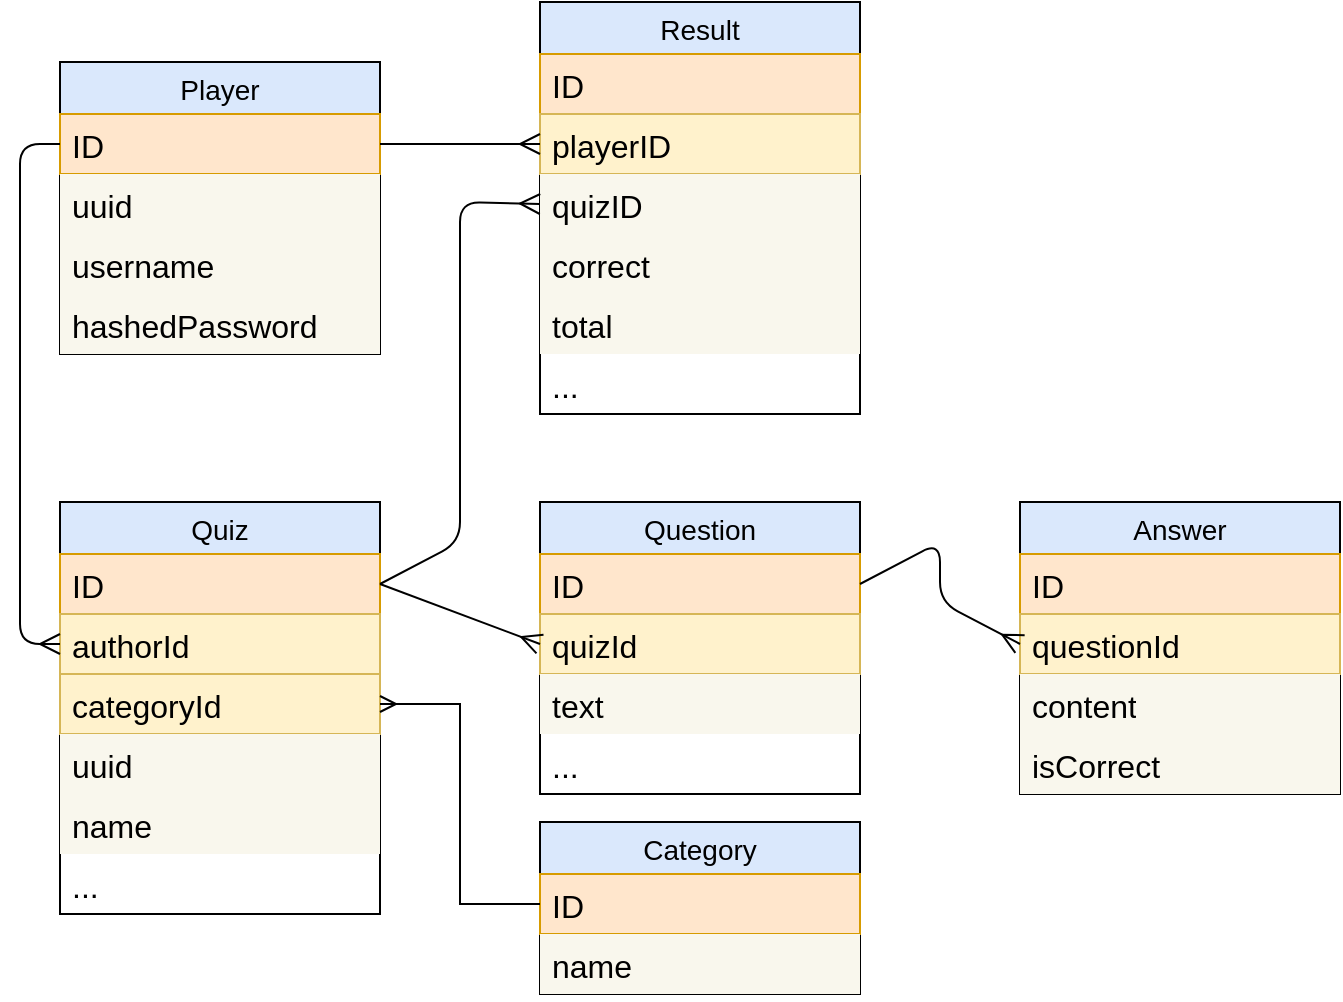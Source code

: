 <mxfile version="21.3.7" type="device">
  <diagram id="R2lEEEUBdFMjLlhIrx00" name="Page-1">
    <mxGraphModel dx="1033" dy="534" grid="1" gridSize="10" guides="1" tooltips="1" connect="1" arrows="1" fold="1" page="1" pageScale="1" pageWidth="850" pageHeight="1100" math="0" shadow="0" extFonts="Permanent Marker^https://fonts.googleapis.com/css?family=Permanent+Marker">
      <root>
        <mxCell id="0" />
        <mxCell id="1" parent="0" />
        <mxCell id="eranEuQTy4CGaoeJS-u7-1" value="Player" style="swimlane;fontStyle=0;childLayout=stackLayout;horizontal=1;startSize=26;horizontalStack=0;resizeParent=1;resizeParentMax=0;resizeLast=0;collapsible=1;marginBottom=0;align=center;fontSize=14;fillColor=#dae8fc;strokeColor=#000000;shadow=0;" parent="1" vertex="1">
          <mxGeometry x="60" y="70" width="160" height="146" as="geometry" />
        </mxCell>
        <mxCell id="eranEuQTy4CGaoeJS-u7-2" value="ID" style="text;strokeColor=#d79b00;fillColor=#ffe6cc;spacingLeft=4;spacingRight=4;overflow=hidden;rotatable=0;points=[[0,0.5],[1,0.5]];portConstraint=eastwest;fontSize=16;whiteSpace=wrap;html=1;" parent="eranEuQTy4CGaoeJS-u7-1" vertex="1">
          <mxGeometry y="26" width="160" height="30" as="geometry" />
        </mxCell>
        <mxCell id="eranEuQTy4CGaoeJS-u7-6" value="uuid" style="text;spacingLeft=4;spacingRight=4;overflow=hidden;rotatable=0;points=[[0,0.5],[1,0.5]];portConstraint=eastwest;fontSize=16;whiteSpace=wrap;html=1;rounded=0;shadow=0;glass=0;fillColor=#f9f7ed;strokeColor=none;" parent="eranEuQTy4CGaoeJS-u7-1" vertex="1">
          <mxGeometry y="56" width="160" height="30" as="geometry" />
        </mxCell>
        <mxCell id="eranEuQTy4CGaoeJS-u7-3" value="username" style="text;spacingLeft=4;spacingRight=4;overflow=hidden;rotatable=0;points=[[0,0.5],[1,0.5]];portConstraint=eastwest;fontSize=16;whiteSpace=wrap;html=1;fillColor=#f9f7ed;strokeColor=none;" parent="eranEuQTy4CGaoeJS-u7-1" vertex="1">
          <mxGeometry y="86" width="160" height="30" as="geometry" />
        </mxCell>
        <mxCell id="eranEuQTy4CGaoeJS-u7-4" value="hashedPassword" style="text;spacingLeft=4;spacingRight=4;overflow=hidden;rotatable=0;points=[[0,0.5],[1,0.5]];portConstraint=eastwest;fontSize=16;whiteSpace=wrap;html=1;fillColor=#f9f7ed;strokeColor=none;" parent="eranEuQTy4CGaoeJS-u7-1" vertex="1">
          <mxGeometry y="116" width="160" height="30" as="geometry" />
        </mxCell>
        <mxCell id="eranEuQTy4CGaoeJS-u7-7" value="Quiz" style="swimlane;fontStyle=0;childLayout=stackLayout;horizontal=1;startSize=26;horizontalStack=0;resizeParent=1;resizeParentMax=0;resizeLast=0;collapsible=1;marginBottom=0;align=center;fontSize=14;fillColor=#dae8fc;strokeColor=#000000;" parent="1" vertex="1">
          <mxGeometry x="60" y="290" width="160" height="206" as="geometry" />
        </mxCell>
        <mxCell id="eranEuQTy4CGaoeJS-u7-8" value="ID" style="text;strokeColor=#d79b00;fillColor=#ffe6cc;spacingLeft=4;spacingRight=4;overflow=hidden;rotatable=0;points=[[0,0.5],[1,0.5]];portConstraint=eastwest;fontSize=16;whiteSpace=wrap;html=1;" parent="eranEuQTy4CGaoeJS-u7-7" vertex="1">
          <mxGeometry y="26" width="160" height="30" as="geometry" />
        </mxCell>
        <mxCell id="eranEuQTy4CGaoeJS-u7-21" value="authorId" style="text;spacingLeft=4;spacingRight=4;overflow=hidden;rotatable=0;points=[[0,0.5],[1,0.5]];portConstraint=eastwest;fontSize=16;whiteSpace=wrap;html=1;rounded=0;fillColor=#fff2cc;strokeColor=#d6b656;" parent="eranEuQTy4CGaoeJS-u7-7" vertex="1">
          <mxGeometry y="56" width="160" height="30" as="geometry" />
        </mxCell>
        <mxCell id="Me9G8hySR9BT19pzTmB6-9" value="categoryId" style="text;spacingLeft=4;spacingRight=4;overflow=hidden;rotatable=0;points=[[0,0.5],[1,0.5]];portConstraint=eastwest;fontSize=16;whiteSpace=wrap;html=1;rounded=0;fillColor=#fff2cc;strokeColor=#d6b656;" vertex="1" parent="eranEuQTy4CGaoeJS-u7-7">
          <mxGeometry y="86" width="160" height="30" as="geometry" />
        </mxCell>
        <mxCell id="eranEuQTy4CGaoeJS-u7-9" value="uuid" style="text;spacingLeft=4;spacingRight=4;overflow=hidden;rotatable=0;points=[[0,0.5],[1,0.5]];portConstraint=eastwest;fontSize=16;whiteSpace=wrap;html=1;shadow=0;fillColor=#f9f7ed;strokeColor=none;" parent="eranEuQTy4CGaoeJS-u7-7" vertex="1">
          <mxGeometry y="116" width="160" height="30" as="geometry" />
        </mxCell>
        <mxCell id="eranEuQTy4CGaoeJS-u7-10" value="name" style="text;spacingLeft=4;spacingRight=4;overflow=hidden;rotatable=0;points=[[0,0.5],[1,0.5]];portConstraint=eastwest;fontSize=16;whiteSpace=wrap;html=1;fillColor=#f9f7ed;strokeColor=none;" parent="eranEuQTy4CGaoeJS-u7-7" vertex="1">
          <mxGeometry y="146" width="160" height="30" as="geometry" />
        </mxCell>
        <mxCell id="eranEuQTy4CGaoeJS-u7-11" value="&lt;div&gt;...&lt;/div&gt;&lt;div&gt;&lt;br&gt;&lt;/div&gt;" style="text;strokeColor=none;fillColor=none;spacingLeft=4;spacingRight=4;overflow=hidden;rotatable=0;points=[[0,0.5],[1,0.5]];portConstraint=eastwest;fontSize=16;whiteSpace=wrap;html=1;" parent="eranEuQTy4CGaoeJS-u7-7" vertex="1">
          <mxGeometry y="176" width="160" height="30" as="geometry" />
        </mxCell>
        <mxCell id="eranEuQTy4CGaoeJS-u7-19" style="edgeStyle=orthogonalEdgeStyle;rounded=1;orthogonalLoop=1;jettySize=auto;html=1;entryX=0;entryY=0.5;entryDx=0;entryDy=0;fontSize=12;startSize=8;endSize=8;exitX=0;exitY=0.5;exitDx=0;exitDy=0;startArrow=ERmany;startFill=0;endArrow=none;endFill=0;" parent="1" source="eranEuQTy4CGaoeJS-u7-21" target="eranEuQTy4CGaoeJS-u7-2" edge="1">
          <mxGeometry relative="1" as="geometry" />
        </mxCell>
        <mxCell id="eranEuQTy4CGaoeJS-u7-22" value="Question" style="swimlane;fontStyle=0;childLayout=stackLayout;horizontal=1;startSize=26;horizontalStack=0;resizeParent=1;resizeParentMax=0;resizeLast=0;collapsible=1;marginBottom=0;align=center;fontSize=14;fillColor=#dae8fc;strokeColor=#000000;" parent="1" vertex="1">
          <mxGeometry x="300" y="290" width="160" height="146" as="geometry" />
        </mxCell>
        <mxCell id="eranEuQTy4CGaoeJS-u7-23" value="ID" style="text;strokeColor=#d79b00;fillColor=#ffe6cc;spacingLeft=4;spacingRight=4;overflow=hidden;rotatable=0;points=[[0,0.5],[1,0.5]];portConstraint=eastwest;fontSize=16;whiteSpace=wrap;html=1;" parent="eranEuQTy4CGaoeJS-u7-22" vertex="1">
          <mxGeometry y="26" width="160" height="30" as="geometry" />
        </mxCell>
        <mxCell id="eranEuQTy4CGaoeJS-u7-25" value="quizId" style="text;strokeColor=#d6b656;fillColor=#fff2cc;spacingLeft=4;spacingRight=4;overflow=hidden;rotatable=0;points=[[0,0.5],[1,0.5]];portConstraint=eastwest;fontSize=16;whiteSpace=wrap;html=1;" parent="eranEuQTy4CGaoeJS-u7-22" vertex="1">
          <mxGeometry y="56" width="160" height="30" as="geometry" />
        </mxCell>
        <mxCell id="eranEuQTy4CGaoeJS-u7-24" value="text" style="text;spacingLeft=4;spacingRight=4;overflow=hidden;rotatable=0;points=[[0,0.5],[1,0.5]];portConstraint=eastwest;fontSize=16;whiteSpace=wrap;html=1;fillColor=#f9f7ed;strokeColor=none;" parent="eranEuQTy4CGaoeJS-u7-22" vertex="1">
          <mxGeometry y="86" width="160" height="30" as="geometry" />
        </mxCell>
        <mxCell id="eranEuQTy4CGaoeJS-u7-28" value="&lt;div&gt;...&lt;/div&gt;&lt;div&gt;&lt;br&gt;&lt;/div&gt;" style="text;strokeColor=none;fillColor=none;spacingLeft=4;spacingRight=4;overflow=hidden;rotatable=0;points=[[0,0.5],[1,0.5]];portConstraint=eastwest;fontSize=16;whiteSpace=wrap;html=1;" parent="eranEuQTy4CGaoeJS-u7-22" vertex="1">
          <mxGeometry y="116" width="160" height="30" as="geometry" />
        </mxCell>
        <mxCell id="eranEuQTy4CGaoeJS-u7-27" style="edgeStyle=none;rounded=1;orthogonalLoop=1;jettySize=auto;html=1;exitX=0;exitY=0.5;exitDx=0;exitDy=0;entryX=1;entryY=0.5;entryDx=0;entryDy=0;fontSize=12;startSize=8;endSize=8;endArrow=none;endFill=0;startArrow=ERmany;startFill=0;" parent="1" source="eranEuQTy4CGaoeJS-u7-25" target="eranEuQTy4CGaoeJS-u7-8" edge="1">
          <mxGeometry relative="1" as="geometry">
            <Array as="points" />
          </mxGeometry>
        </mxCell>
        <mxCell id="eranEuQTy4CGaoeJS-u7-29" value="Answer" style="swimlane;fontStyle=0;childLayout=stackLayout;horizontal=1;startSize=26;horizontalStack=0;resizeParent=1;resizeParentMax=0;resizeLast=0;collapsible=1;marginBottom=0;align=center;fontSize=14;fillColor=#dae8fc;strokeColor=#000000;" parent="1" vertex="1">
          <mxGeometry x="540" y="290" width="160" height="146" as="geometry" />
        </mxCell>
        <mxCell id="eranEuQTy4CGaoeJS-u7-30" value="ID" style="text;strokeColor=#d79b00;fillColor=#ffe6cc;spacingLeft=4;spacingRight=4;overflow=hidden;rotatable=0;points=[[0,0.5],[1,0.5]];portConstraint=eastwest;fontSize=16;whiteSpace=wrap;html=1;" parent="eranEuQTy4CGaoeJS-u7-29" vertex="1">
          <mxGeometry y="26" width="160" height="30" as="geometry" />
        </mxCell>
        <mxCell id="eranEuQTy4CGaoeJS-u7-32" value="questionId" style="text;strokeColor=#d6b656;fillColor=#fff2cc;spacingLeft=4;spacingRight=4;overflow=hidden;rotatable=0;points=[[0,0.5],[1,0.5]];portConstraint=eastwest;fontSize=16;whiteSpace=wrap;html=1;" parent="eranEuQTy4CGaoeJS-u7-29" vertex="1">
          <mxGeometry y="56" width="160" height="30" as="geometry" />
        </mxCell>
        <mxCell id="eranEuQTy4CGaoeJS-u7-31" value="content" style="text;spacingLeft=4;spacingRight=4;overflow=hidden;rotatable=0;points=[[0,0.5],[1,0.5]];portConstraint=eastwest;fontSize=16;whiteSpace=wrap;html=1;fillColor=#f9f7ed;strokeColor=none;" parent="eranEuQTy4CGaoeJS-u7-29" vertex="1">
          <mxGeometry y="86" width="160" height="30" as="geometry" />
        </mxCell>
        <mxCell id="eranEuQTy4CGaoeJS-u7-33" value="isCorrect" style="text;spacingLeft=4;spacingRight=4;overflow=hidden;rotatable=0;points=[[0,0.5],[1,0.5]];portConstraint=eastwest;fontSize=16;whiteSpace=wrap;html=1;fillColor=#f9f7ed;strokeColor=none;" parent="eranEuQTy4CGaoeJS-u7-29" vertex="1">
          <mxGeometry y="116" width="160" height="30" as="geometry" />
        </mxCell>
        <mxCell id="eranEuQTy4CGaoeJS-u7-34" style="edgeStyle=none;rounded=1;orthogonalLoop=1;jettySize=auto;html=1;exitX=0;exitY=0.5;exitDx=0;exitDy=0;entryX=1;entryY=0.5;entryDx=0;entryDy=0;fontSize=12;startSize=8;endSize=8;endArrow=none;endFill=0;startArrow=ERmany;startFill=0;" parent="1" source="eranEuQTy4CGaoeJS-u7-32" target="eranEuQTy4CGaoeJS-u7-23" edge="1">
          <mxGeometry relative="1" as="geometry">
            <Array as="points">
              <mxPoint x="500" y="340" />
              <mxPoint x="500" y="310" />
            </Array>
          </mxGeometry>
        </mxCell>
        <mxCell id="ayBI1kL9DESywaRsUvPA-1" value="Result" style="swimlane;fontStyle=0;childLayout=stackLayout;horizontal=1;startSize=26;horizontalStack=0;resizeParent=1;resizeParentMax=0;resizeLast=0;collapsible=1;marginBottom=0;align=center;fontSize=14;fillColor=#dae8fc;strokeColor=#000000;shadow=0;" parent="1" vertex="1">
          <mxGeometry x="300" y="40" width="160" height="206" as="geometry" />
        </mxCell>
        <mxCell id="ayBI1kL9DESywaRsUvPA-2" value="ID" style="text;strokeColor=#d79b00;fillColor=#ffe6cc;spacingLeft=4;spacingRight=4;overflow=hidden;rotatable=0;points=[[0,0.5],[1,0.5]];portConstraint=eastwest;fontSize=16;whiteSpace=wrap;html=1;" parent="ayBI1kL9DESywaRsUvPA-1" vertex="1">
          <mxGeometry y="26" width="160" height="30" as="geometry" />
        </mxCell>
        <mxCell id="ayBI1kL9DESywaRsUvPA-3" value="playerID" style="text;spacingLeft=4;spacingRight=4;overflow=hidden;rotatable=0;points=[[0,0.5],[1,0.5]];portConstraint=eastwest;fontSize=16;whiteSpace=wrap;html=1;rounded=0;shadow=0;glass=0;fillColor=#fff2cc;strokeColor=#d6b656;" parent="ayBI1kL9DESywaRsUvPA-1" vertex="1">
          <mxGeometry y="56" width="160" height="30" as="geometry" />
        </mxCell>
        <mxCell id="ayBI1kL9DESywaRsUvPA-4" value="quizID" style="text;spacingLeft=4;spacingRight=4;overflow=hidden;rotatable=0;points=[[0,0.5],[1,0.5]];portConstraint=eastwest;fontSize=16;whiteSpace=wrap;html=1;fillColor=#f9f7ed;strokeColor=none;" parent="ayBI1kL9DESywaRsUvPA-1" vertex="1">
          <mxGeometry y="86" width="160" height="30" as="geometry" />
        </mxCell>
        <mxCell id="ayBI1kL9DESywaRsUvPA-5" value="correct" style="text;spacingLeft=4;spacingRight=4;overflow=hidden;rotatable=0;points=[[0,0.5],[1,0.5]];portConstraint=eastwest;fontSize=16;whiteSpace=wrap;html=1;fillColor=#f9f7ed;strokeColor=none;" parent="ayBI1kL9DESywaRsUvPA-1" vertex="1">
          <mxGeometry y="116" width="160" height="30" as="geometry" />
        </mxCell>
        <mxCell id="Me9G8hySR9BT19pzTmB6-8" value="total" style="text;spacingLeft=4;spacingRight=4;overflow=hidden;rotatable=0;points=[[0,0.5],[1,0.5]];portConstraint=eastwest;fontSize=16;whiteSpace=wrap;html=1;fillColor=#f9f7ed;strokeColor=none;" vertex="1" parent="ayBI1kL9DESywaRsUvPA-1">
          <mxGeometry y="146" width="160" height="30" as="geometry" />
        </mxCell>
        <mxCell id="ayBI1kL9DESywaRsUvPA-7" value="&lt;div&gt;...&lt;/div&gt;&lt;div&gt;&lt;br&gt;&lt;/div&gt;" style="text;strokeColor=none;fillColor=none;spacingLeft=4;spacingRight=4;overflow=hidden;rotatable=0;points=[[0,0.5],[1,0.5]];portConstraint=eastwest;fontSize=16;whiteSpace=wrap;html=1;" parent="ayBI1kL9DESywaRsUvPA-1" vertex="1">
          <mxGeometry y="176" width="160" height="30" as="geometry" />
        </mxCell>
        <mxCell id="ayBI1kL9DESywaRsUvPA-10" style="edgeStyle=none;rounded=1;orthogonalLoop=1;jettySize=auto;html=1;exitX=0;exitY=0.5;exitDx=0;exitDy=0;entryX=1;entryY=0.5;entryDx=0;entryDy=0;fontSize=12;startSize=8;endSize=8;endArrow=none;endFill=0;startArrow=ERmany;startFill=0;" parent="1" source="ayBI1kL9DESywaRsUvPA-3" target="eranEuQTy4CGaoeJS-u7-2" edge="1">
          <mxGeometry relative="1" as="geometry" />
        </mxCell>
        <mxCell id="ayBI1kL9DESywaRsUvPA-11" style="edgeStyle=none;rounded=1;orthogonalLoop=1;jettySize=auto;html=1;exitX=0;exitY=0.5;exitDx=0;exitDy=0;entryX=1;entryY=0.5;entryDx=0;entryDy=0;fontSize=12;startSize=8;endSize=8;endArrow=none;endFill=0;startArrow=ERmany;startFill=0;" parent="1" source="ayBI1kL9DESywaRsUvPA-4" target="eranEuQTy4CGaoeJS-u7-8" edge="1">
          <mxGeometry relative="1" as="geometry">
            <Array as="points">
              <mxPoint x="260" y="140" />
              <mxPoint x="260" y="310" />
            </Array>
          </mxGeometry>
        </mxCell>
        <mxCell id="Me9G8hySR9BT19pzTmB6-10" value="Category" style="swimlane;fontStyle=0;childLayout=stackLayout;horizontal=1;startSize=26;horizontalStack=0;resizeParent=1;resizeParentMax=0;resizeLast=0;collapsible=1;marginBottom=0;align=center;fontSize=14;fillColor=#dae8fc;strokeColor=#000000;" vertex="1" parent="1">
          <mxGeometry x="300" y="450" width="160" height="86" as="geometry" />
        </mxCell>
        <mxCell id="Me9G8hySR9BT19pzTmB6-11" value="ID" style="text;strokeColor=#d79b00;fillColor=#ffe6cc;spacingLeft=4;spacingRight=4;overflow=hidden;rotatable=0;points=[[0,0.5],[1,0.5]];portConstraint=eastwest;fontSize=16;whiteSpace=wrap;html=1;" vertex="1" parent="Me9G8hySR9BT19pzTmB6-10">
          <mxGeometry y="26" width="160" height="30" as="geometry" />
        </mxCell>
        <mxCell id="Me9G8hySR9BT19pzTmB6-15" value="name" style="text;spacingLeft=4;spacingRight=4;overflow=hidden;rotatable=0;points=[[0,0.5],[1,0.5]];portConstraint=eastwest;fontSize=16;whiteSpace=wrap;html=1;fillColor=#f9f7ed;strokeColor=none;" vertex="1" parent="Me9G8hySR9BT19pzTmB6-10">
          <mxGeometry y="56" width="160" height="30" as="geometry" />
        </mxCell>
        <mxCell id="Me9G8hySR9BT19pzTmB6-16" style="edgeStyle=orthogonalEdgeStyle;rounded=0;orthogonalLoop=1;jettySize=auto;html=1;exitX=1;exitY=0.5;exitDx=0;exitDy=0;entryX=0;entryY=0.5;entryDx=0;entryDy=0;endArrow=none;endFill=0;startArrow=ERmany;startFill=0;" edge="1" parent="1" source="Me9G8hySR9BT19pzTmB6-9" target="Me9G8hySR9BT19pzTmB6-11">
          <mxGeometry relative="1" as="geometry" />
        </mxCell>
      </root>
    </mxGraphModel>
  </diagram>
</mxfile>
